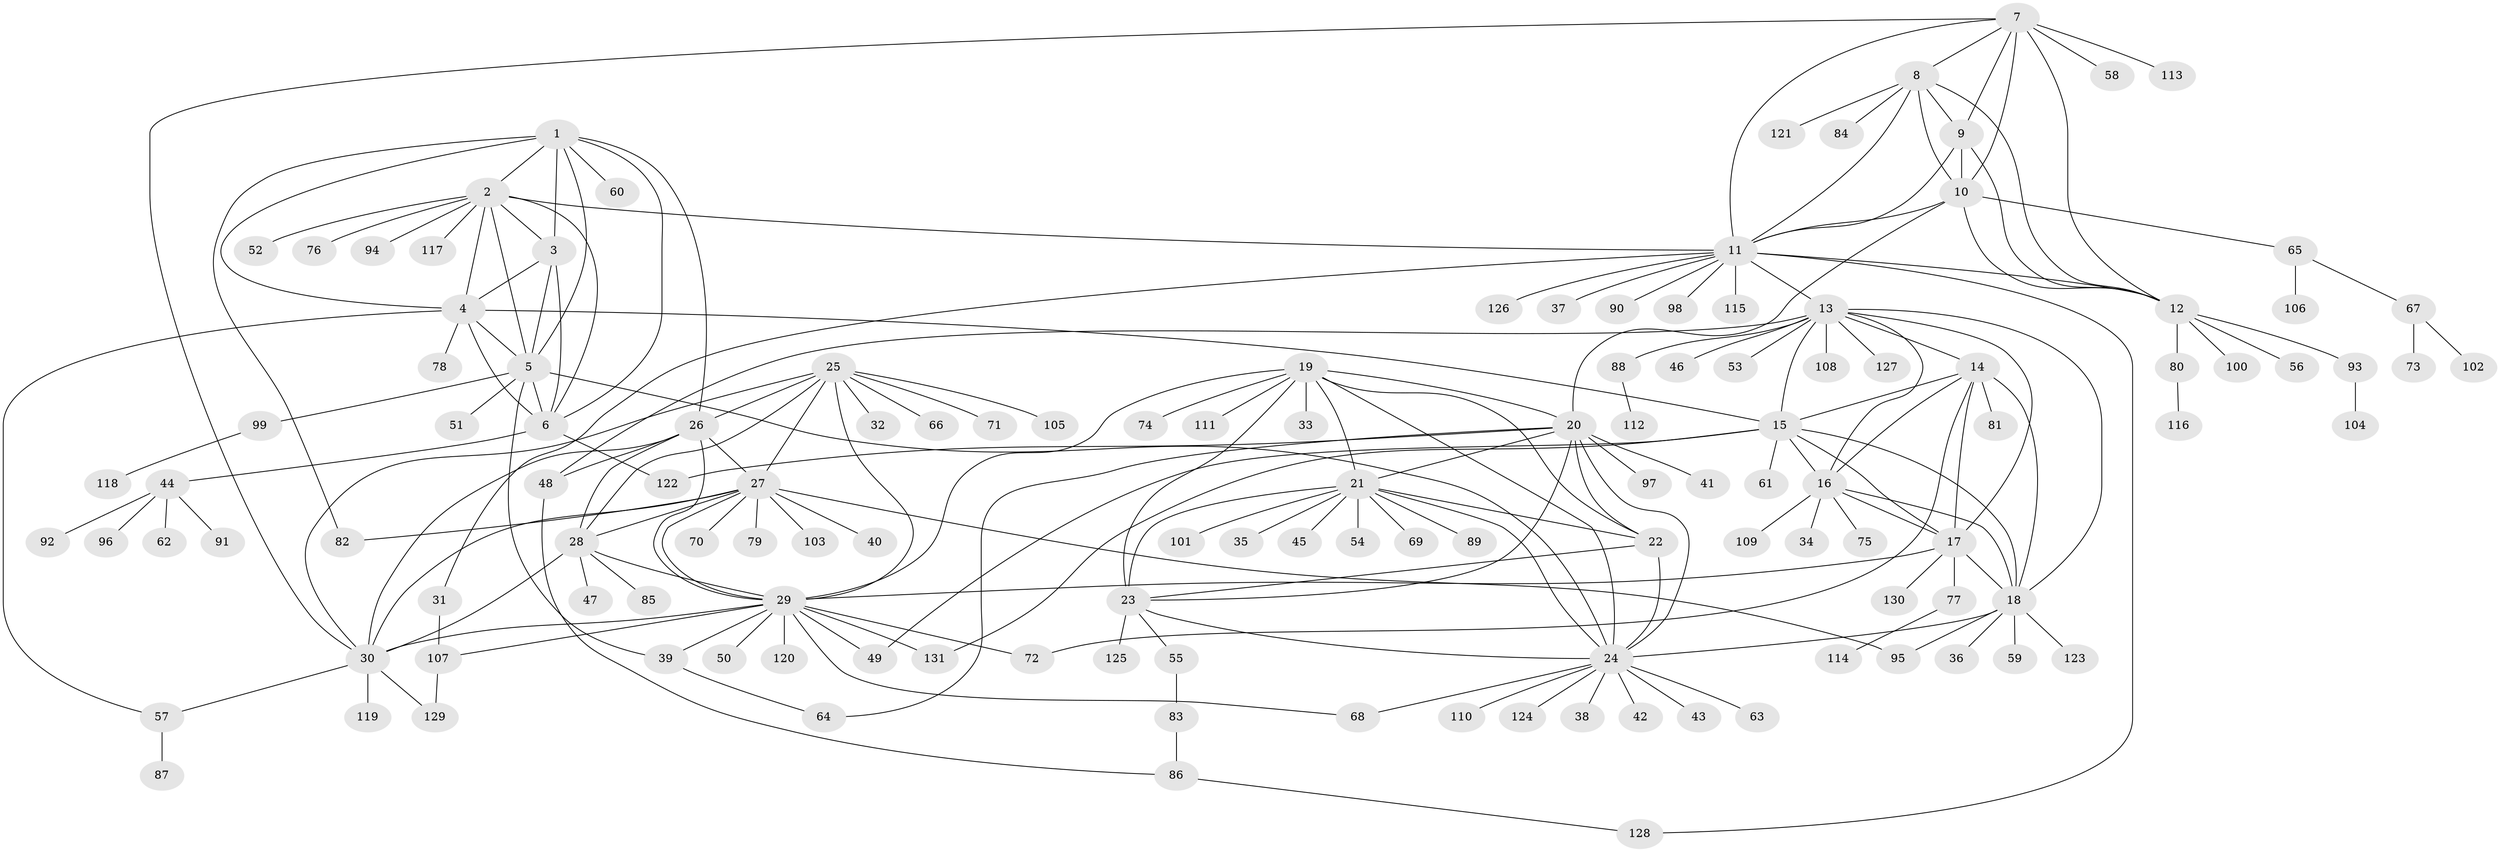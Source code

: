 // Generated by graph-tools (version 1.1) at 2025/16/03/09/25 04:16:10]
// undirected, 131 vertices, 201 edges
graph export_dot {
graph [start="1"]
  node [color=gray90,style=filled];
  1;
  2;
  3;
  4;
  5;
  6;
  7;
  8;
  9;
  10;
  11;
  12;
  13;
  14;
  15;
  16;
  17;
  18;
  19;
  20;
  21;
  22;
  23;
  24;
  25;
  26;
  27;
  28;
  29;
  30;
  31;
  32;
  33;
  34;
  35;
  36;
  37;
  38;
  39;
  40;
  41;
  42;
  43;
  44;
  45;
  46;
  47;
  48;
  49;
  50;
  51;
  52;
  53;
  54;
  55;
  56;
  57;
  58;
  59;
  60;
  61;
  62;
  63;
  64;
  65;
  66;
  67;
  68;
  69;
  70;
  71;
  72;
  73;
  74;
  75;
  76;
  77;
  78;
  79;
  80;
  81;
  82;
  83;
  84;
  85;
  86;
  87;
  88;
  89;
  90;
  91;
  92;
  93;
  94;
  95;
  96;
  97;
  98;
  99;
  100;
  101;
  102;
  103;
  104;
  105;
  106;
  107;
  108;
  109;
  110;
  111;
  112;
  113;
  114;
  115;
  116;
  117;
  118;
  119;
  120;
  121;
  122;
  123;
  124;
  125;
  126;
  127;
  128;
  129;
  130;
  131;
  1 -- 2;
  1 -- 3;
  1 -- 4;
  1 -- 5;
  1 -- 6;
  1 -- 26;
  1 -- 60;
  1 -- 82;
  2 -- 3;
  2 -- 4;
  2 -- 5;
  2 -- 6;
  2 -- 11;
  2 -- 52;
  2 -- 76;
  2 -- 94;
  2 -- 117;
  3 -- 4;
  3 -- 5;
  3 -- 6;
  4 -- 5;
  4 -- 6;
  4 -- 15;
  4 -- 57;
  4 -- 78;
  5 -- 6;
  5 -- 24;
  5 -- 39;
  5 -- 51;
  5 -- 99;
  6 -- 44;
  6 -- 122;
  7 -- 8;
  7 -- 9;
  7 -- 10;
  7 -- 11;
  7 -- 12;
  7 -- 30;
  7 -- 58;
  7 -- 113;
  8 -- 9;
  8 -- 10;
  8 -- 11;
  8 -- 12;
  8 -- 84;
  8 -- 121;
  9 -- 10;
  9 -- 11;
  9 -- 12;
  10 -- 11;
  10 -- 12;
  10 -- 20;
  10 -- 65;
  11 -- 12;
  11 -- 13;
  11 -- 31;
  11 -- 37;
  11 -- 90;
  11 -- 98;
  11 -- 115;
  11 -- 126;
  11 -- 128;
  12 -- 56;
  12 -- 80;
  12 -- 93;
  12 -- 100;
  13 -- 14;
  13 -- 15;
  13 -- 16;
  13 -- 17;
  13 -- 18;
  13 -- 46;
  13 -- 48;
  13 -- 53;
  13 -- 88;
  13 -- 108;
  13 -- 127;
  14 -- 15;
  14 -- 16;
  14 -- 17;
  14 -- 18;
  14 -- 72;
  14 -- 81;
  15 -- 16;
  15 -- 17;
  15 -- 18;
  15 -- 49;
  15 -- 61;
  15 -- 131;
  16 -- 17;
  16 -- 18;
  16 -- 34;
  16 -- 75;
  16 -- 109;
  17 -- 18;
  17 -- 29;
  17 -- 77;
  17 -- 130;
  18 -- 24;
  18 -- 36;
  18 -- 59;
  18 -- 95;
  18 -- 123;
  19 -- 20;
  19 -- 21;
  19 -- 22;
  19 -- 23;
  19 -- 24;
  19 -- 29;
  19 -- 33;
  19 -- 74;
  19 -- 111;
  20 -- 21;
  20 -- 22;
  20 -- 23;
  20 -- 24;
  20 -- 41;
  20 -- 64;
  20 -- 97;
  20 -- 122;
  21 -- 22;
  21 -- 23;
  21 -- 24;
  21 -- 35;
  21 -- 45;
  21 -- 54;
  21 -- 69;
  21 -- 89;
  21 -- 101;
  22 -- 23;
  22 -- 24;
  23 -- 24;
  23 -- 55;
  23 -- 125;
  24 -- 38;
  24 -- 42;
  24 -- 43;
  24 -- 63;
  24 -- 68;
  24 -- 110;
  24 -- 124;
  25 -- 26;
  25 -- 27;
  25 -- 28;
  25 -- 29;
  25 -- 30;
  25 -- 32;
  25 -- 66;
  25 -- 71;
  25 -- 105;
  26 -- 27;
  26 -- 28;
  26 -- 29;
  26 -- 30;
  26 -- 48;
  27 -- 28;
  27 -- 29;
  27 -- 30;
  27 -- 40;
  27 -- 70;
  27 -- 79;
  27 -- 82;
  27 -- 95;
  27 -- 103;
  28 -- 29;
  28 -- 30;
  28 -- 47;
  28 -- 85;
  29 -- 30;
  29 -- 39;
  29 -- 49;
  29 -- 50;
  29 -- 68;
  29 -- 72;
  29 -- 107;
  29 -- 120;
  29 -- 131;
  30 -- 57;
  30 -- 119;
  30 -- 129;
  31 -- 107;
  39 -- 64;
  44 -- 62;
  44 -- 91;
  44 -- 92;
  44 -- 96;
  48 -- 86;
  55 -- 83;
  57 -- 87;
  65 -- 67;
  65 -- 106;
  67 -- 73;
  67 -- 102;
  77 -- 114;
  80 -- 116;
  83 -- 86;
  86 -- 128;
  88 -- 112;
  93 -- 104;
  99 -- 118;
  107 -- 129;
}
